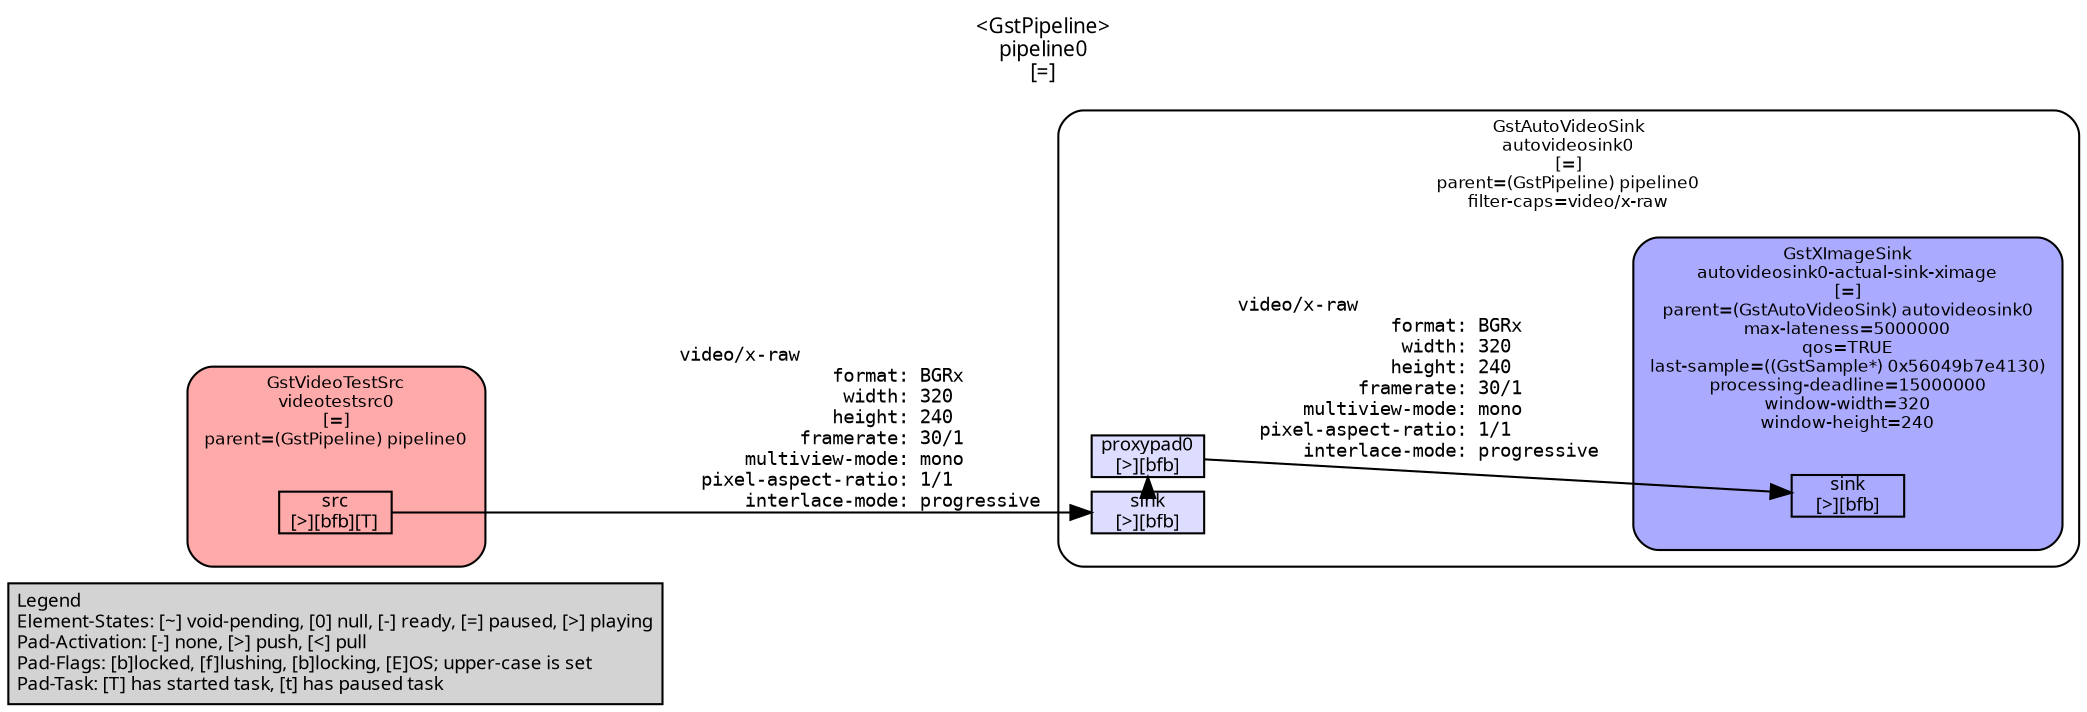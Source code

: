 digraph pipeline {
  rankdir=LR;
  fontname="sans";
  fontsize="10";
  labelloc=t;
  nodesep=.1;
  ranksep=.2;
  label="<GstPipeline>\npipeline0\n[=]";
  node [style="filled,rounded", shape=box, fontsize="9", fontname="sans", margin="0.0,0.0"];
  edge [labelfontsize="6", fontsize="9", fontname="monospace"];
  
  legend [
    pos="0,0!",
    margin="0.05,0.05",
    style="filled",
    label="Legend\lElement-States: [~] void-pending, [0] null, [-] ready, [=] paused, [>] playing\lPad-Activation: [-] none, [>] push, [<] pull\lPad-Flags: [b]locked, [f]lushing, [b]locking, [E]OS; upper-case is set\lPad-Task: [T] has started task, [t] has paused task\l",
  ];
  subgraph cluster_autovideosink0_0x56049b79c020 {
    fontname="Bitstream Vera Sans";
    fontsize="8";
    style="filled,rounded";
    color=black;
    label="GstAutoVideoSink\nautovideosink0\n[=]\nparent=(GstPipeline) pipeline0\nfilter-caps=video/x-raw";
    subgraph cluster_autovideosink0_0x56049b79c020_sink {
      label="";
      style="invis";
      _proxypad0_0x56049b7a0070 [color=black, fillcolor="#ddddff", label="proxypad0\n[>][bfb]", height="0.2", style="filled,solid"];
    autovideosink0_0x56049b79c020_sink_0x56049b79e1b0 -> _proxypad0_0x56049b7a0070 [style=dashed, minlen=0]
      autovideosink0_0x56049b79c020_sink_0x56049b79e1b0 [color=black, fillcolor="#ddddff", label="sink\n[>][bfb]", height="0.2", style="filled,solid"];
    }

    fillcolor="#ffffff";
    subgraph cluster_autovideosink0_actual_sink_ximage_0x56049b7e6780 {
      fontname="Bitstream Vera Sans";
      fontsize="8";
      style="filled,rounded";
      color=black;
      label="GstXImageSink\nautovideosink0-actual-sink-ximage\n[=]\nparent=(GstAutoVideoSink) autovideosink0\nmax-lateness=5000000\nqos=TRUE\nlast-sample=((GstSample*) 0x56049b7e4130)\nprocessing-deadline=15000000\nwindow-width=320\nwindow-height=240";
      subgraph cluster_autovideosink0_actual_sink_ximage_0x56049b7e6780_sink {
        label="";
        style="invis";
        autovideosink0_actual_sink_ximage_0x56049b7e6780_sink_0x56049b79b690 [color=black, fillcolor="#aaaaff", label="sink\n[>][bfb]", height="0.2", style="filled,solid"];
      }

      fillcolor="#aaaaff";
    }

    _proxypad0_0x56049b7a0070 -> autovideosink0_actual_sink_ximage_0x56049b7e6780_sink_0x56049b79b690 [label="video/x-raw\l              format: BGRx\l               width: 320\l              height: 240\l           framerate: 30/1\l      multiview-mode: mono\l  pixel-aspect-ratio: 1/1\l      interlace-mode: progressive\l"]
  }

  subgraph cluster_videotestsrc0_0x56049b795ec0 {
    fontname="Bitstream Vera Sans";
    fontsize="8";
    style="filled,rounded";
    color=black;
    label="GstVideoTestSrc\nvideotestsrc0\n[=]\nparent=(GstPipeline) pipeline0";
    subgraph cluster_videotestsrc0_0x56049b795ec0_src {
      label="";
      style="invis";
      videotestsrc0_0x56049b795ec0_src_0x56049b79a1c0 [color=black, fillcolor="#ffaaaa", label="src\n[>][bfb][T]", height="0.2", style="filled,solid"];
    }

    fillcolor="#ffaaaa";
  }

  videotestsrc0_0x56049b795ec0_src_0x56049b79a1c0 -> autovideosink0_0x56049b79c020_sink_0x56049b79e1b0 [label="video/x-raw\l              format: BGRx\l               width: 320\l              height: 240\l           framerate: 30/1\l      multiview-mode: mono\l  pixel-aspect-ratio: 1/1\l      interlace-mode: progressive\l"]
}
